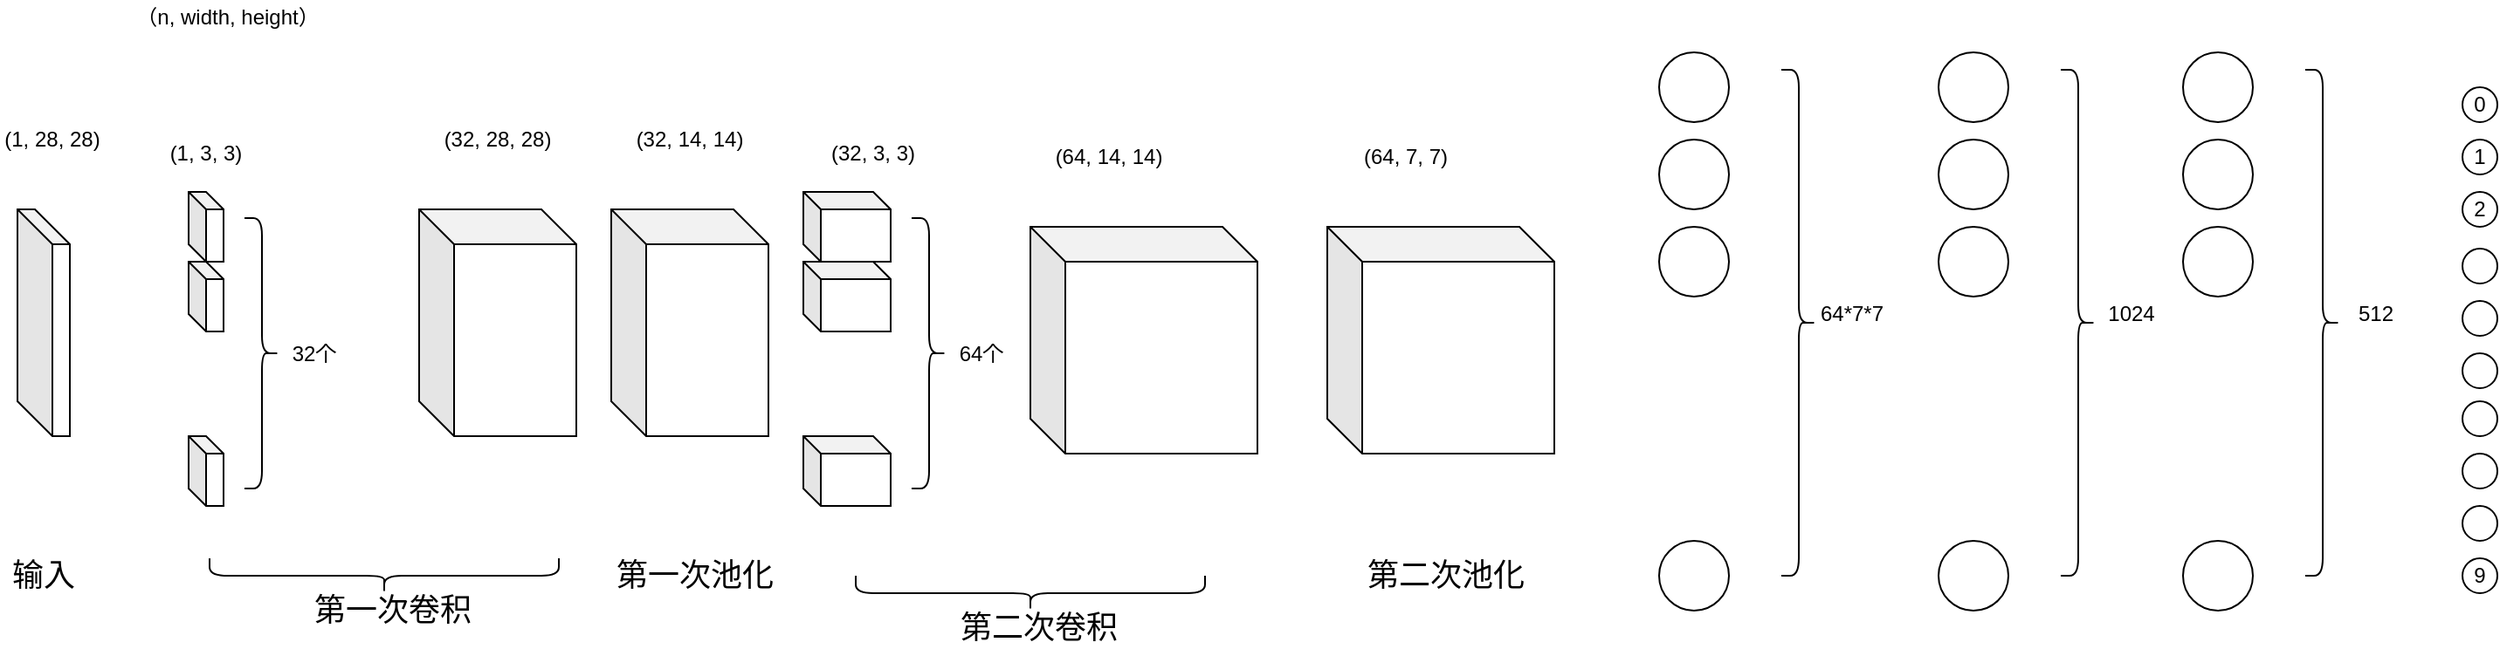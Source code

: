<mxfile version="14.6.5" type="github">
  <diagram id="v5LcWsZtgfVfvN7lWXmg" name="第 1 页">
    <mxGraphModel dx="942" dy="582" grid="1" gridSize="10" guides="1" tooltips="1" connect="1" arrows="1" fold="1" page="1" pageScale="1" pageWidth="827" pageHeight="1169" math="0" shadow="0">
      <root>
        <mxCell id="0" />
        <mxCell id="1" parent="0" />
        <mxCell id="-jd2WQwSn5VxSrcjOLGL-2" value="" style="shape=cube;whiteSpace=wrap;html=1;boundedLbl=1;backgroundOutline=1;darkOpacity=0.05;darkOpacity2=0.1;" vertex="1" parent="1">
          <mxGeometry x="40" y="190" width="30" height="130" as="geometry" />
        </mxCell>
        <mxCell id="-jd2WQwSn5VxSrcjOLGL-3" value="（n, width, height）" style="text;html=1;align=center;verticalAlign=middle;resizable=0;points=[];autosize=1;strokeColor=none;" vertex="1" parent="1">
          <mxGeometry x="100" y="70" width="120" height="20" as="geometry" />
        </mxCell>
        <mxCell id="-jd2WQwSn5VxSrcjOLGL-4" value="(1, 28, 28)" style="text;html=1;strokeColor=none;fillColor=none;align=center;verticalAlign=middle;whiteSpace=wrap;rounded=0;" vertex="1" parent="1">
          <mxGeometry x="30" y="140" width="60" height="20" as="geometry" />
        </mxCell>
        <mxCell id="-jd2WQwSn5VxSrcjOLGL-5" value="" style="shape=cube;whiteSpace=wrap;html=1;boundedLbl=1;backgroundOutline=1;darkOpacity=0.05;darkOpacity2=0.1;size=10;" vertex="1" parent="1">
          <mxGeometry x="138" y="180" width="20" height="40" as="geometry" />
        </mxCell>
        <mxCell id="-jd2WQwSn5VxSrcjOLGL-8" value="&lt;br&gt;(1, 3, 3)" style="text;html=1;strokeColor=none;fillColor=none;align=center;verticalAlign=middle;whiteSpace=wrap;rounded=0;" vertex="1" parent="1">
          <mxGeometry x="118" y="140" width="60" height="20" as="geometry" />
        </mxCell>
        <mxCell id="-jd2WQwSn5VxSrcjOLGL-9" value="" style="shape=cube;whiteSpace=wrap;html=1;boundedLbl=1;backgroundOutline=1;darkOpacity=0.05;darkOpacity2=0.1;size=10;" vertex="1" parent="1">
          <mxGeometry x="138" y="220" width="20" height="40" as="geometry" />
        </mxCell>
        <mxCell id="-jd2WQwSn5VxSrcjOLGL-10" value="" style="shape=cube;whiteSpace=wrap;html=1;boundedLbl=1;backgroundOutline=1;darkOpacity=0.05;darkOpacity2=0.1;size=10;" vertex="1" parent="1">
          <mxGeometry x="138" y="320" width="20" height="40" as="geometry" />
        </mxCell>
        <mxCell id="-jd2WQwSn5VxSrcjOLGL-11" value="" style="shape=cube;whiteSpace=wrap;html=1;boundedLbl=1;backgroundOutline=1;darkOpacity=0.05;darkOpacity2=0.1;" vertex="1" parent="1">
          <mxGeometry x="270" y="190" width="90" height="130" as="geometry" />
        </mxCell>
        <mxCell id="-jd2WQwSn5VxSrcjOLGL-12" value="(32, 28, 28)" style="text;html=1;strokeColor=none;fillColor=none;align=center;verticalAlign=middle;whiteSpace=wrap;rounded=0;" vertex="1" parent="1">
          <mxGeometry x="275" y="140" width="80" height="20" as="geometry" />
        </mxCell>
        <mxCell id="-jd2WQwSn5VxSrcjOLGL-13" value="" style="shape=cube;whiteSpace=wrap;html=1;boundedLbl=1;backgroundOutline=1;darkOpacity=0.05;darkOpacity2=0.1;" vertex="1" parent="1">
          <mxGeometry x="380" y="190" width="90" height="130" as="geometry" />
        </mxCell>
        <mxCell id="-jd2WQwSn5VxSrcjOLGL-14" value="(32, 14, 14)" style="text;html=1;strokeColor=none;fillColor=none;align=center;verticalAlign=middle;whiteSpace=wrap;rounded=0;" vertex="1" parent="1">
          <mxGeometry x="385" y="140" width="80" height="20" as="geometry" />
        </mxCell>
        <mxCell id="-jd2WQwSn5VxSrcjOLGL-20" value="" style="shape=curlyBracket;whiteSpace=wrap;html=1;rounded=1;flipH=1;" vertex="1" parent="1">
          <mxGeometry x="170" y="195" width="20" height="155" as="geometry" />
        </mxCell>
        <mxCell id="-jd2WQwSn5VxSrcjOLGL-22" value="32个" style="text;html=1;strokeColor=none;fillColor=none;align=center;verticalAlign=middle;whiteSpace=wrap;rounded=0;" vertex="1" parent="1">
          <mxGeometry x="190" y="262.5" width="40" height="20" as="geometry" />
        </mxCell>
        <mxCell id="-jd2WQwSn5VxSrcjOLGL-23" value="" style="shape=cube;whiteSpace=wrap;html=1;boundedLbl=1;backgroundOutline=1;darkOpacity=0.05;darkOpacity2=0.1;size=10;" vertex="1" parent="1">
          <mxGeometry x="490" y="180" width="50" height="40" as="geometry" />
        </mxCell>
        <mxCell id="-jd2WQwSn5VxSrcjOLGL-24" value="&lt;br&gt;(32, 3, 3)" style="text;html=1;strokeColor=none;fillColor=none;align=center;verticalAlign=middle;whiteSpace=wrap;rounded=0;" vertex="1" parent="1">
          <mxGeometry x="500" y="140" width="60" height="20" as="geometry" />
        </mxCell>
        <mxCell id="-jd2WQwSn5VxSrcjOLGL-25" value="" style="shape=cube;whiteSpace=wrap;html=1;boundedLbl=1;backgroundOutline=1;darkOpacity=0.05;darkOpacity2=0.1;size=10;" vertex="1" parent="1">
          <mxGeometry x="490" y="220" width="50" height="40" as="geometry" />
        </mxCell>
        <mxCell id="-jd2WQwSn5VxSrcjOLGL-26" value="" style="shape=cube;whiteSpace=wrap;html=1;boundedLbl=1;backgroundOutline=1;darkOpacity=0.05;darkOpacity2=0.1;size=10;" vertex="1" parent="1">
          <mxGeometry x="490" y="320" width="50" height="40" as="geometry" />
        </mxCell>
        <mxCell id="-jd2WQwSn5VxSrcjOLGL-27" value="" style="shape=curlyBracket;whiteSpace=wrap;html=1;rounded=1;flipH=1;" vertex="1" parent="1">
          <mxGeometry x="552" y="195" width="20" height="155" as="geometry" />
        </mxCell>
        <mxCell id="-jd2WQwSn5VxSrcjOLGL-28" value="64个" style="text;html=1;strokeColor=none;fillColor=none;align=center;verticalAlign=middle;whiteSpace=wrap;rounded=0;" vertex="1" parent="1">
          <mxGeometry x="572" y="262.5" width="40" height="20" as="geometry" />
        </mxCell>
        <mxCell id="-jd2WQwSn5VxSrcjOLGL-29" value="" style="shape=cube;whiteSpace=wrap;html=1;boundedLbl=1;backgroundOutline=1;darkOpacity=0.05;darkOpacity2=0.1;" vertex="1" parent="1">
          <mxGeometry x="620" y="200" width="130" height="130" as="geometry" />
        </mxCell>
        <mxCell id="-jd2WQwSn5VxSrcjOLGL-30" value="(64, 14, 14)" style="text;html=1;strokeColor=none;fillColor=none;align=center;verticalAlign=middle;whiteSpace=wrap;rounded=0;" vertex="1" parent="1">
          <mxGeometry x="625" y="150" width="80" height="20" as="geometry" />
        </mxCell>
        <mxCell id="-jd2WQwSn5VxSrcjOLGL-31" value="" style="shape=cube;whiteSpace=wrap;html=1;boundedLbl=1;backgroundOutline=1;darkOpacity=0.05;darkOpacity2=0.1;" vertex="1" parent="1">
          <mxGeometry x="790" y="200" width="130" height="130" as="geometry" />
        </mxCell>
        <mxCell id="-jd2WQwSn5VxSrcjOLGL-32" value="(64, 7, 7)" style="text;html=1;strokeColor=none;fillColor=none;align=center;verticalAlign=middle;whiteSpace=wrap;rounded=0;" vertex="1" parent="1">
          <mxGeometry x="795" y="150" width="80" height="20" as="geometry" />
        </mxCell>
        <mxCell id="-jd2WQwSn5VxSrcjOLGL-34" value="" style="ellipse;whiteSpace=wrap;html=1;" vertex="1" parent="1">
          <mxGeometry x="980" y="100" width="40" height="40" as="geometry" />
        </mxCell>
        <mxCell id="-jd2WQwSn5VxSrcjOLGL-35" value="" style="ellipse;whiteSpace=wrap;html=1;" vertex="1" parent="1">
          <mxGeometry x="980" y="150" width="40" height="40" as="geometry" />
        </mxCell>
        <mxCell id="-jd2WQwSn5VxSrcjOLGL-36" value="" style="ellipse;whiteSpace=wrap;html=1;" vertex="1" parent="1">
          <mxGeometry x="980" y="200" width="40" height="40" as="geometry" />
        </mxCell>
        <mxCell id="-jd2WQwSn5VxSrcjOLGL-37" value="" style="ellipse;whiteSpace=wrap;html=1;" vertex="1" parent="1">
          <mxGeometry x="980" y="380" width="40" height="40" as="geometry" />
        </mxCell>
        <mxCell id="-jd2WQwSn5VxSrcjOLGL-38" value="" style="shape=curlyBracket;whiteSpace=wrap;html=1;rounded=1;flipH=1;" vertex="1" parent="1">
          <mxGeometry x="1050" y="110" width="20" height="290" as="geometry" />
        </mxCell>
        <mxCell id="-jd2WQwSn5VxSrcjOLGL-39" value="64*7*7" style="text;html=1;align=center;verticalAlign=middle;resizable=0;points=[];autosize=1;strokeColor=none;" vertex="1" parent="1">
          <mxGeometry x="1065" y="240" width="50" height="20" as="geometry" />
        </mxCell>
        <mxCell id="-jd2WQwSn5VxSrcjOLGL-40" value="" style="ellipse;whiteSpace=wrap;html=1;" vertex="1" parent="1">
          <mxGeometry x="1140" y="100" width="40" height="40" as="geometry" />
        </mxCell>
        <mxCell id="-jd2WQwSn5VxSrcjOLGL-41" value="" style="ellipse;whiteSpace=wrap;html=1;" vertex="1" parent="1">
          <mxGeometry x="1140" y="150" width="40" height="40" as="geometry" />
        </mxCell>
        <mxCell id="-jd2WQwSn5VxSrcjOLGL-42" value="" style="ellipse;whiteSpace=wrap;html=1;" vertex="1" parent="1">
          <mxGeometry x="1140" y="200" width="40" height="40" as="geometry" />
        </mxCell>
        <mxCell id="-jd2WQwSn5VxSrcjOLGL-43" value="" style="ellipse;whiteSpace=wrap;html=1;" vertex="1" parent="1">
          <mxGeometry x="1140" y="380" width="40" height="40" as="geometry" />
        </mxCell>
        <mxCell id="-jd2WQwSn5VxSrcjOLGL-44" value="" style="shape=curlyBracket;whiteSpace=wrap;html=1;rounded=1;flipH=1;" vertex="1" parent="1">
          <mxGeometry x="1210" y="110" width="20" height="290" as="geometry" />
        </mxCell>
        <mxCell id="-jd2WQwSn5VxSrcjOLGL-45" value="1024" style="text;html=1;align=center;verticalAlign=middle;resizable=0;points=[];autosize=1;strokeColor=none;" vertex="1" parent="1">
          <mxGeometry x="1230" y="240" width="40" height="20" as="geometry" />
        </mxCell>
        <mxCell id="-jd2WQwSn5VxSrcjOLGL-46" value="" style="ellipse;whiteSpace=wrap;html=1;" vertex="1" parent="1">
          <mxGeometry x="1280" y="100" width="40" height="40" as="geometry" />
        </mxCell>
        <mxCell id="-jd2WQwSn5VxSrcjOLGL-47" value="" style="ellipse;whiteSpace=wrap;html=1;" vertex="1" parent="1">
          <mxGeometry x="1280" y="150" width="40" height="40" as="geometry" />
        </mxCell>
        <mxCell id="-jd2WQwSn5VxSrcjOLGL-48" value="" style="ellipse;whiteSpace=wrap;html=1;" vertex="1" parent="1">
          <mxGeometry x="1280" y="200" width="40" height="40" as="geometry" />
        </mxCell>
        <mxCell id="-jd2WQwSn5VxSrcjOLGL-49" value="" style="ellipse;whiteSpace=wrap;html=1;" vertex="1" parent="1">
          <mxGeometry x="1280" y="380" width="40" height="40" as="geometry" />
        </mxCell>
        <mxCell id="-jd2WQwSn5VxSrcjOLGL-50" value="" style="shape=curlyBracket;whiteSpace=wrap;html=1;rounded=1;flipH=1;" vertex="1" parent="1">
          <mxGeometry x="1350" y="110" width="20" height="290" as="geometry" />
        </mxCell>
        <mxCell id="-jd2WQwSn5VxSrcjOLGL-51" value="512" style="text;html=1;align=center;verticalAlign=middle;resizable=0;points=[];autosize=1;strokeColor=none;" vertex="1" parent="1">
          <mxGeometry x="1370" y="240" width="40" height="20" as="geometry" />
        </mxCell>
        <mxCell id="-jd2WQwSn5VxSrcjOLGL-60" value="0" style="ellipse;whiteSpace=wrap;html=1;" vertex="1" parent="1">
          <mxGeometry x="1440" y="120" width="20" height="20" as="geometry" />
        </mxCell>
        <mxCell id="-jd2WQwSn5VxSrcjOLGL-61" value="1" style="ellipse;whiteSpace=wrap;html=1;" vertex="1" parent="1">
          <mxGeometry x="1440" y="150" width="20" height="20" as="geometry" />
        </mxCell>
        <mxCell id="-jd2WQwSn5VxSrcjOLGL-62" value="2" style="ellipse;whiteSpace=wrap;html=1;" vertex="1" parent="1">
          <mxGeometry x="1440" y="180" width="20" height="20" as="geometry" />
        </mxCell>
        <mxCell id="-jd2WQwSn5VxSrcjOLGL-64" value="" style="ellipse;whiteSpace=wrap;html=1;" vertex="1" parent="1">
          <mxGeometry x="1440" y="212.5" width="20" height="20" as="geometry" />
        </mxCell>
        <mxCell id="-jd2WQwSn5VxSrcjOLGL-65" value="" style="ellipse;whiteSpace=wrap;html=1;" vertex="1" parent="1">
          <mxGeometry x="1440" y="242.5" width="20" height="20" as="geometry" />
        </mxCell>
        <mxCell id="-jd2WQwSn5VxSrcjOLGL-66" value="" style="ellipse;whiteSpace=wrap;html=1;" vertex="1" parent="1">
          <mxGeometry x="1440" y="272.5" width="20" height="20" as="geometry" />
        </mxCell>
        <mxCell id="-jd2WQwSn5VxSrcjOLGL-67" value="" style="ellipse;whiteSpace=wrap;html=1;" vertex="1" parent="1">
          <mxGeometry x="1440" y="300" width="20" height="20" as="geometry" />
        </mxCell>
        <mxCell id="-jd2WQwSn5VxSrcjOLGL-68" value="" style="ellipse;whiteSpace=wrap;html=1;" vertex="1" parent="1">
          <mxGeometry x="1440" y="330" width="20" height="20" as="geometry" />
        </mxCell>
        <mxCell id="-jd2WQwSn5VxSrcjOLGL-69" value="" style="ellipse;whiteSpace=wrap;html=1;" vertex="1" parent="1">
          <mxGeometry x="1440" y="360" width="20" height="20" as="geometry" />
        </mxCell>
        <mxCell id="-jd2WQwSn5VxSrcjOLGL-70" value="9" style="ellipse;whiteSpace=wrap;html=1;" vertex="1" parent="1">
          <mxGeometry x="1440" y="390" width="20" height="20" as="geometry" />
        </mxCell>
        <mxCell id="-jd2WQwSn5VxSrcjOLGL-73" value="输入" style="text;html=1;strokeColor=none;fillColor=none;align=center;verticalAlign=middle;whiteSpace=wrap;rounded=0;fontSize=18;" vertex="1" parent="1">
          <mxGeometry x="35" y="390" width="40" height="20" as="geometry" />
        </mxCell>
        <mxCell id="-jd2WQwSn5VxSrcjOLGL-74" value="" style="shape=curlyBracket;whiteSpace=wrap;html=1;rounded=1;flipH=1;rotation=90;" vertex="1" parent="1">
          <mxGeometry x="240" y="300" width="20" height="200" as="geometry" />
        </mxCell>
        <mxCell id="-jd2WQwSn5VxSrcjOLGL-75" value="第一次卷积" style="text;html=1;strokeColor=none;fillColor=none;align=center;verticalAlign=middle;whiteSpace=wrap;rounded=0;fontSize=18;" vertex="1" parent="1">
          <mxGeometry x="190" y="410" width="130" height="20" as="geometry" />
        </mxCell>
        <mxCell id="-jd2WQwSn5VxSrcjOLGL-76" value="第一次池化" style="text;html=1;strokeColor=none;fillColor=none;align=center;verticalAlign=middle;whiteSpace=wrap;rounded=0;fontSize=18;" vertex="1" parent="1">
          <mxGeometry x="380" y="390" width="96" height="20" as="geometry" />
        </mxCell>
        <mxCell id="-jd2WQwSn5VxSrcjOLGL-77" value="" style="shape=curlyBracket;whiteSpace=wrap;html=1;rounded=1;flipH=1;rotation=90;" vertex="1" parent="1">
          <mxGeometry x="610" y="310" width="20" height="200" as="geometry" />
        </mxCell>
        <mxCell id="-jd2WQwSn5VxSrcjOLGL-78" value="第二次卷积" style="text;html=1;strokeColor=none;fillColor=none;align=center;verticalAlign=middle;whiteSpace=wrap;rounded=0;fontSize=18;" vertex="1" parent="1">
          <mxGeometry x="560" y="420" width="130" height="20" as="geometry" />
        </mxCell>
        <mxCell id="-jd2WQwSn5VxSrcjOLGL-79" value="第二次池化" style="text;html=1;strokeColor=none;fillColor=none;align=center;verticalAlign=middle;whiteSpace=wrap;rounded=0;fontSize=18;" vertex="1" parent="1">
          <mxGeometry x="810" y="390" width="96" height="20" as="geometry" />
        </mxCell>
      </root>
    </mxGraphModel>
  </diagram>
</mxfile>
